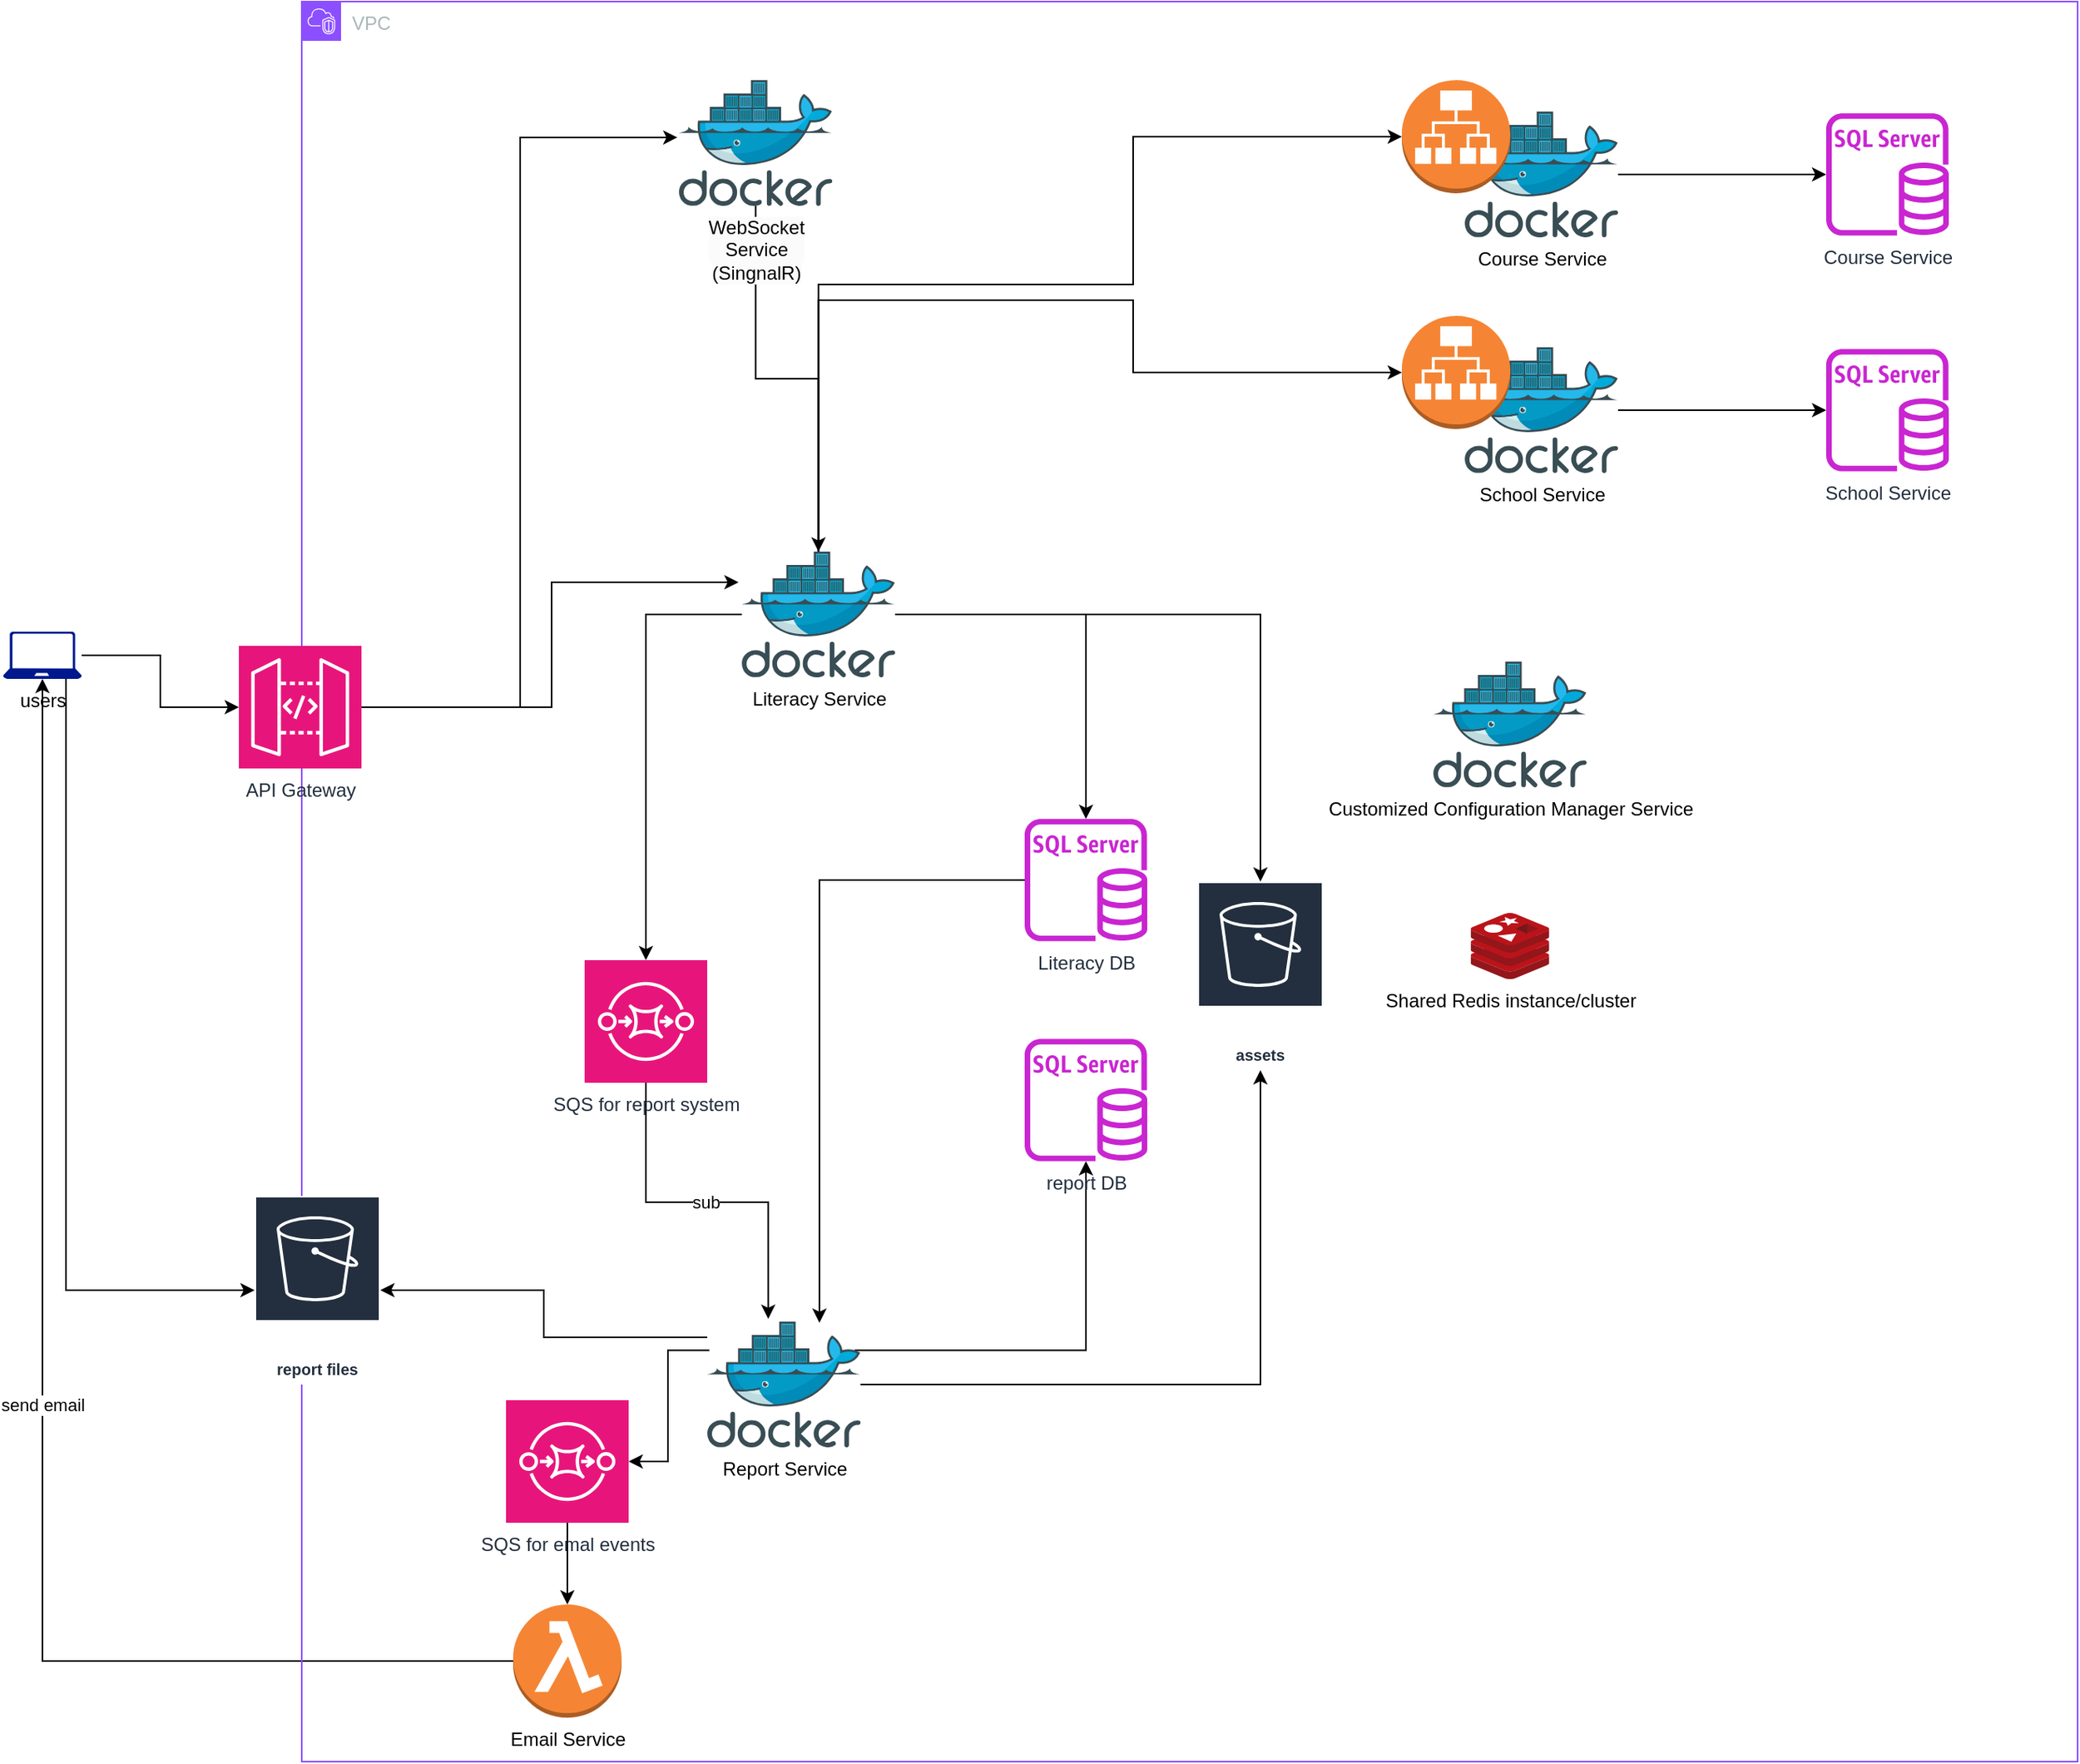 <mxfile version="24.7.17">
  <diagram name="Page-1" id="VLgLon7HGVc0YhQWd_kw">
    <mxGraphModel dx="2220" dy="1068" grid="1" gridSize="10" guides="1" tooltips="1" connect="1" arrows="1" fold="1" page="1" pageScale="1" pageWidth="827" pageHeight="1169" math="0" shadow="0">
      <root>
        <mxCell id="0" />
        <mxCell id="1" parent="0" />
        <mxCell id="OGbt-qXawgQpkkjLwjIS-44" style="edgeStyle=orthogonalEdgeStyle;rounded=0;orthogonalLoop=1;jettySize=auto;html=1;" edge="1" parent="1" source="C9QYniWNFZmsUueq7vX_-8" target="OGbt-qXawgQpkkjLwjIS-42">
          <mxGeometry relative="1" as="geometry">
            <Array as="points">
              <mxPoint x="-80" y="910" />
            </Array>
          </mxGeometry>
        </mxCell>
        <mxCell id="C9QYniWNFZmsUueq7vX_-8" value="users" style="sketch=0;aspect=fixed;pointerEvents=1;shadow=0;dashed=0;html=1;strokeColor=none;labelPosition=center;verticalLabelPosition=bottom;verticalAlign=top;align=center;fillColor=#00188D;shape=mxgraph.azure.laptop" parent="1" vertex="1">
          <mxGeometry x="-120" y="491" width="50" height="30" as="geometry" />
        </mxCell>
        <mxCell id="C9QYniWNFZmsUueq7vX_-10" value="" style="edgeStyle=orthogonalEdgeStyle;rounded=0;orthogonalLoop=1;jettySize=auto;html=1;entryX=0;entryY=0.5;entryDx=0;entryDy=0;entryPerimeter=0;" parent="1" source="C9QYniWNFZmsUueq7vX_-8" target="C9QYniWNFZmsUueq7vX_-9" edge="1">
          <mxGeometry relative="1" as="geometry" />
        </mxCell>
        <mxCell id="C9QYniWNFZmsUueq7vX_-23" value="send email" style="edgeStyle=orthogonalEdgeStyle;rounded=0;orthogonalLoop=1;jettySize=auto;html=1;entryX=0.5;entryY=1;entryDx=0;entryDy=0;entryPerimeter=0;exitX=0;exitY=0.5;exitDx=0;exitDy=0;exitPerimeter=0;" parent="1" source="C9QYniWNFZmsUueq7vX_-50" target="C9QYniWNFZmsUueq7vX_-8" edge="1">
          <mxGeometry relative="1" as="geometry">
            <mxPoint x="270.75" y="1060" as="sourcePoint" />
          </mxGeometry>
        </mxCell>
        <mxCell id="C9QYniWNFZmsUueq7vX_-53" value="VPC" style="points=[[0,0],[0.25,0],[0.5,0],[0.75,0],[1,0],[1,0.25],[1,0.5],[1,0.75],[1,1],[0.75,1],[0.5,1],[0.25,1],[0,1],[0,0.75],[0,0.5],[0,0.25]];outlineConnect=0;gradientColor=none;html=1;whiteSpace=wrap;fontSize=12;fontStyle=0;container=1;pointerEvents=0;collapsible=0;recursiveResize=0;shape=mxgraph.aws4.group;grIcon=mxgraph.aws4.group_vpc2;strokeColor=#8C4FFF;fillColor=none;verticalAlign=top;align=left;spacingLeft=30;fontColor=#AAB7B8;dashed=0;" parent="1" vertex="1">
          <mxGeometry x="70" y="90" width="1130" height="1120" as="geometry" />
        </mxCell>
        <mxCell id="C9QYniWNFZmsUueq7vX_-50" value="Email Service" style="outlineConnect=0;dashed=0;verticalLabelPosition=bottom;verticalAlign=top;align=center;html=1;shape=mxgraph.aws3.lambda_function;fillColor=#F58534;gradientColor=none;" parent="C9QYniWNFZmsUueq7vX_-53" vertex="1">
          <mxGeometry x="134.5" y="1020" width="69" height="72" as="geometry" />
        </mxCell>
        <mxCell id="OGbt-qXawgQpkkjLwjIS-4" style="edgeStyle=orthogonalEdgeStyle;rounded=0;orthogonalLoop=1;jettySize=auto;html=1;exitX=0.962;exitY=0.228;exitDx=0;exitDy=0;exitPerimeter=0;" edge="1" parent="C9QYniWNFZmsUueq7vX_-53" source="OGbt-qXawgQpkkjLwjIS-39" target="C9QYniWNFZmsUueq7vX_-16">
          <mxGeometry relative="1" as="geometry">
            <mxPoint x="364.0" y="850" as="sourcePoint" />
          </mxGeometry>
        </mxCell>
        <mxCell id="OGbt-qXawgQpkkjLwjIS-18" style="edgeStyle=orthogonalEdgeStyle;rounded=0;orthogonalLoop=1;jettySize=auto;html=1;exitX=0.014;exitY=0.228;exitDx=0;exitDy=0;exitPerimeter=0;" edge="1" parent="C9QYniWNFZmsUueq7vX_-53" source="OGbt-qXawgQpkkjLwjIS-39" target="OGbt-qXawgQpkkjLwjIS-10">
          <mxGeometry relative="1" as="geometry">
            <mxPoint x="244" y="850" as="sourcePoint" />
          </mxGeometry>
        </mxCell>
        <mxCell id="OGbt-qXawgQpkkjLwjIS-2" value="sub" style="edgeStyle=orthogonalEdgeStyle;rounded=0;orthogonalLoop=1;jettySize=auto;html=1;entryX=0.398;entryY=-0.022;entryDx=0;entryDy=0;entryPerimeter=0;" edge="1" parent="C9QYniWNFZmsUueq7vX_-53" source="OGbt-qXawgQpkkjLwjIS-1" target="OGbt-qXawgQpkkjLwjIS-39">
          <mxGeometry relative="1" as="geometry">
            <mxPoint x="244" y="835" as="targetPoint" />
          </mxGeometry>
        </mxCell>
        <mxCell id="OGbt-qXawgQpkkjLwjIS-1" value="SQS for report system" style="sketch=0;points=[[0,0,0],[0.25,0,0],[0.5,0,0],[0.75,0,0],[1,0,0],[0,1,0],[0.25,1,0],[0.5,1,0],[0.75,1,0],[1,1,0],[0,0.25,0],[0,0.5,0],[0,0.75,0],[1,0.25,0],[1,0.5,0],[1,0.75,0]];outlineConnect=0;fontColor=#232F3E;fillColor=#E7157B;strokeColor=#ffffff;dashed=0;verticalLabelPosition=bottom;verticalAlign=top;align=center;html=1;fontSize=12;fontStyle=0;aspect=fixed;shape=mxgraph.aws4.resourceIcon;resIcon=mxgraph.aws4.sqs;" vertex="1" parent="C9QYniWNFZmsUueq7vX_-53">
          <mxGeometry x="180" y="610" width="78" height="78" as="geometry" />
        </mxCell>
        <mxCell id="C9QYniWNFZmsUueq7vX_-16" value="report DB" style="sketch=0;outlineConnect=0;fontColor=#232F3E;gradientColor=none;fillColor=#C925D1;strokeColor=none;dashed=0;verticalLabelPosition=bottom;verticalAlign=top;align=center;html=1;fontSize=12;fontStyle=0;aspect=fixed;pointerEvents=1;shape=mxgraph.aws4.rds_sql_server_instance;" parent="C9QYniWNFZmsUueq7vX_-53" vertex="1">
          <mxGeometry x="460" y="660" width="78" height="78" as="geometry" />
        </mxCell>
        <mxCell id="C9QYniWNFZmsUueq7vX_-14" value="Literacy DB" style="sketch=0;outlineConnect=0;fontColor=#232F3E;gradientColor=none;fillColor=#C925D1;strokeColor=none;dashed=0;verticalLabelPosition=bottom;verticalAlign=top;align=center;html=1;fontSize=12;fontStyle=0;aspect=fixed;pointerEvents=1;shape=mxgraph.aws4.rds_sql_server_instance;" parent="C9QYniWNFZmsUueq7vX_-53" vertex="1">
          <mxGeometry x="460" y="520" width="78" height="78" as="geometry" />
        </mxCell>
        <mxCell id="OGbt-qXawgQpkkjLwjIS-10" value="SQS for emal events" style="sketch=0;points=[[0,0,0],[0.25,0,0],[0.5,0,0],[0.75,0,0],[1,0,0],[0,1,0],[0.25,1,0],[0.5,1,0],[0.75,1,0],[1,1,0],[0,0.25,0],[0,0.5,0],[0,0.75,0],[1,0.25,0],[1,0.5,0],[1,0.75,0]];outlineConnect=0;fontColor=#232F3E;fillColor=#E7157B;strokeColor=#ffffff;dashed=0;verticalLabelPosition=bottom;verticalAlign=top;align=center;html=1;fontSize=12;fontStyle=0;aspect=fixed;shape=mxgraph.aws4.resourceIcon;resIcon=mxgraph.aws4.sqs;" vertex="1" parent="C9QYniWNFZmsUueq7vX_-53">
          <mxGeometry x="130" y="890" width="78" height="78" as="geometry" />
        </mxCell>
        <mxCell id="OGbt-qXawgQpkkjLwjIS-15" style="edgeStyle=orthogonalEdgeStyle;rounded=0;orthogonalLoop=1;jettySize=auto;html=1;" edge="1" parent="C9QYniWNFZmsUueq7vX_-53" source="OGbt-qXawgQpkkjLwjIS-11" target="C9QYniWNFZmsUueq7vX_-14">
          <mxGeometry relative="1" as="geometry" />
        </mxCell>
        <mxCell id="OGbt-qXawgQpkkjLwjIS-35" style="edgeStyle=orthogonalEdgeStyle;rounded=0;orthogonalLoop=1;jettySize=auto;html=1;" edge="1" parent="C9QYniWNFZmsUueq7vX_-53" source="OGbt-qXawgQpkkjLwjIS-11" target="OGbt-qXawgQpkkjLwjIS-32">
          <mxGeometry relative="1" as="geometry">
            <Array as="points">
              <mxPoint x="529" y="190" />
              <mxPoint x="529" y="236" />
            </Array>
          </mxGeometry>
        </mxCell>
        <mxCell id="OGbt-qXawgQpkkjLwjIS-37" style="edgeStyle=orthogonalEdgeStyle;rounded=0;orthogonalLoop=1;jettySize=auto;html=1;" edge="1" parent="C9QYniWNFZmsUueq7vX_-53" source="OGbt-qXawgQpkkjLwjIS-11" target="OGbt-qXawgQpkkjLwjIS-36">
          <mxGeometry relative="1" as="geometry" />
        </mxCell>
        <mxCell id="OGbt-qXawgQpkkjLwjIS-11" value="Literacy Service" style="image;sketch=0;aspect=fixed;html=1;points=[];align=center;fontSize=12;image=img/lib/mscae/Docker.svg;" vertex="1" parent="C9QYniWNFZmsUueq7vX_-53">
          <mxGeometry x="280" y="350" width="97.56" height="80" as="geometry" />
        </mxCell>
        <mxCell id="OGbt-qXawgQpkkjLwjIS-17" style="edgeStyle=orthogonalEdgeStyle;rounded=0;orthogonalLoop=1;jettySize=auto;html=1;" edge="1" parent="C9QYniWNFZmsUueq7vX_-53" source="OGbt-qXawgQpkkjLwjIS-12" target="OGbt-qXawgQpkkjLwjIS-11">
          <mxGeometry relative="1" as="geometry" />
        </mxCell>
        <mxCell id="OGbt-qXawgQpkkjLwjIS-12" value="&lt;meta charset=&quot;utf-8&quot;&gt;&lt;div style=&quot;forced-color-adjust: none; color: rgb(0, 0, 0); font-family: Helvetica; font-size: 12px; font-style: normal; font-variant-ligatures: normal; font-variant-caps: normal; font-weight: 400; letter-spacing: normal; orphans: 2; text-align: center; text-indent: 0px; text-transform: none; widows: 2; word-spacing: 0px; -webkit-text-stroke-width: 0px; white-space: normal; background-color: rgb(251, 251, 251); text-decoration-thickness: initial; text-decoration-style: initial; text-decoration-color: initial;&quot;&gt;WebSocket Service&lt;/div&gt;&lt;span style=&quot;color: rgb(0, 0, 0); font-family: Helvetica; font-size: 12px; font-style: normal; font-variant-ligatures: normal; font-variant-caps: normal; font-weight: 400; letter-spacing: normal; orphans: 2; text-align: center; text-indent: 0px; text-transform: none; widows: 2; word-spacing: 0px; -webkit-text-stroke-width: 0px; white-space: normal; background-color: rgb(251, 251, 251); text-decoration-thickness: initial; text-decoration-style: initial; text-decoration-color: initial; display: inline !important; float: none;&quot;&gt;(SingnalR)&lt;/span&gt;" style="image;sketch=0;aspect=fixed;html=1;points=[];align=center;fontSize=12;image=img/lib/mscae/Docker.svg;" vertex="1" parent="C9QYniWNFZmsUueq7vX_-53">
          <mxGeometry x="240" y="50" width="97.57" height="80" as="geometry" />
        </mxCell>
        <mxCell id="OGbt-qXawgQpkkjLwjIS-16" style="edgeStyle=orthogonalEdgeStyle;rounded=0;orthogonalLoop=1;jettySize=auto;html=1;entryX=0.5;entryY=0;entryDx=0;entryDy=0;entryPerimeter=0;" edge="1" parent="C9QYniWNFZmsUueq7vX_-53" source="OGbt-qXawgQpkkjLwjIS-11" target="OGbt-qXawgQpkkjLwjIS-1">
          <mxGeometry relative="1" as="geometry" />
        </mxCell>
        <mxCell id="OGbt-qXawgQpkkjLwjIS-19" style="edgeStyle=orthogonalEdgeStyle;rounded=0;orthogonalLoop=1;jettySize=auto;html=1;entryX=0.5;entryY=0;entryDx=0;entryDy=0;entryPerimeter=0;" edge="1" parent="C9QYniWNFZmsUueq7vX_-53" source="OGbt-qXawgQpkkjLwjIS-10" target="C9QYniWNFZmsUueq7vX_-50">
          <mxGeometry relative="1" as="geometry" />
        </mxCell>
        <mxCell id="OGbt-qXawgQpkkjLwjIS-28" style="edgeStyle=orthogonalEdgeStyle;rounded=0;orthogonalLoop=1;jettySize=auto;html=1;" edge="1" parent="C9QYniWNFZmsUueq7vX_-53" source="OGbt-qXawgQpkkjLwjIS-23" target="OGbt-qXawgQpkkjLwjIS-26">
          <mxGeometry relative="1" as="geometry" />
        </mxCell>
        <mxCell id="OGbt-qXawgQpkkjLwjIS-23" value="Course Service" style="image;sketch=0;aspect=fixed;html=1;points=[];align=center;fontSize=12;image=img/lib/mscae/Docker.svg;" vertex="1" parent="C9QYniWNFZmsUueq7vX_-53">
          <mxGeometry x="740" y="70" width="97.56" height="80" as="geometry" />
        </mxCell>
        <mxCell id="OGbt-qXawgQpkkjLwjIS-30" style="edgeStyle=orthogonalEdgeStyle;rounded=0;orthogonalLoop=1;jettySize=auto;html=1;" edge="1" parent="C9QYniWNFZmsUueq7vX_-53" source="OGbt-qXawgQpkkjLwjIS-24" target="OGbt-qXawgQpkkjLwjIS-27">
          <mxGeometry relative="1" as="geometry" />
        </mxCell>
        <mxCell id="OGbt-qXawgQpkkjLwjIS-24" value="School Service" style="image;sketch=0;aspect=fixed;html=1;points=[];align=center;fontSize=12;image=img/lib/mscae/Docker.svg;" vertex="1" parent="C9QYniWNFZmsUueq7vX_-53">
          <mxGeometry x="740" y="220" width="97.56" height="80" as="geometry" />
        </mxCell>
        <mxCell id="OGbt-qXawgQpkkjLwjIS-26" value="Course Service" style="sketch=0;outlineConnect=0;fontColor=#232F3E;gradientColor=none;fillColor=#C925D1;strokeColor=none;dashed=0;verticalLabelPosition=bottom;verticalAlign=top;align=center;html=1;fontSize=12;fontStyle=0;aspect=fixed;pointerEvents=1;shape=mxgraph.aws4.rds_sql_server_instance;" vertex="1" parent="C9QYniWNFZmsUueq7vX_-53">
          <mxGeometry x="970" y="71" width="78" height="78" as="geometry" />
        </mxCell>
        <mxCell id="OGbt-qXawgQpkkjLwjIS-27" value="School Service" style="sketch=0;outlineConnect=0;fontColor=#232F3E;gradientColor=none;fillColor=#C925D1;strokeColor=none;dashed=0;verticalLabelPosition=bottom;verticalAlign=top;align=center;html=1;fontSize=12;fontStyle=0;aspect=fixed;pointerEvents=1;shape=mxgraph.aws4.rds_sql_server_instance;" vertex="1" parent="C9QYniWNFZmsUueq7vX_-53">
          <mxGeometry x="970" y="221" width="78" height="78" as="geometry" />
        </mxCell>
        <mxCell id="OGbt-qXawgQpkkjLwjIS-31" value="" style="outlineConnect=0;dashed=0;verticalLabelPosition=bottom;verticalAlign=top;align=center;html=1;shape=mxgraph.aws3.application_load_balancer;fillColor=#F58534;gradientColor=none;" vertex="1" parent="C9QYniWNFZmsUueq7vX_-53">
          <mxGeometry x="700" y="50" width="69" height="72" as="geometry" />
        </mxCell>
        <mxCell id="OGbt-qXawgQpkkjLwjIS-32" value="" style="outlineConnect=0;dashed=0;verticalLabelPosition=bottom;verticalAlign=top;align=center;html=1;shape=mxgraph.aws3.application_load_balancer;fillColor=#F58534;gradientColor=none;" vertex="1" parent="C9QYniWNFZmsUueq7vX_-53">
          <mxGeometry x="700" y="200" width="69" height="72" as="geometry" />
        </mxCell>
        <mxCell id="OGbt-qXawgQpkkjLwjIS-34" style="edgeStyle=orthogonalEdgeStyle;rounded=0;orthogonalLoop=1;jettySize=auto;html=1;entryX=0;entryY=0.5;entryDx=0;entryDy=0;entryPerimeter=0;" edge="1" parent="C9QYniWNFZmsUueq7vX_-53" source="OGbt-qXawgQpkkjLwjIS-11" target="OGbt-qXawgQpkkjLwjIS-31">
          <mxGeometry relative="1" as="geometry">
            <Array as="points">
              <mxPoint x="529" y="180" />
              <mxPoint x="529" y="86" />
            </Array>
          </mxGeometry>
        </mxCell>
        <mxCell id="OGbt-qXawgQpkkjLwjIS-36" value="assets" style="sketch=0;outlineConnect=0;fontColor=#232F3E;gradientColor=none;strokeColor=#ffffff;fillColor=#232F3E;dashed=0;verticalLabelPosition=middle;verticalAlign=bottom;align=center;html=1;whiteSpace=wrap;fontSize=10;fontStyle=1;spacing=3;shape=mxgraph.aws4.productIcon;prIcon=mxgraph.aws4.s3;" vertex="1" parent="C9QYniWNFZmsUueq7vX_-53">
          <mxGeometry x="570" y="560" width="80" height="120" as="geometry" />
        </mxCell>
        <mxCell id="OGbt-qXawgQpkkjLwjIS-40" style="edgeStyle=orthogonalEdgeStyle;rounded=0;orthogonalLoop=1;jettySize=auto;html=1;" edge="1" parent="C9QYniWNFZmsUueq7vX_-53" source="OGbt-qXawgQpkkjLwjIS-39" target="OGbt-qXawgQpkkjLwjIS-36">
          <mxGeometry relative="1" as="geometry" />
        </mxCell>
        <mxCell id="OGbt-qXawgQpkkjLwjIS-39" value="Report Service" style="image;sketch=0;aspect=fixed;html=1;points=[];align=center;fontSize=12;image=img/lib/mscae/Docker.svg;" vertex="1" parent="C9QYniWNFZmsUueq7vX_-53">
          <mxGeometry x="258" y="840" width="97.56" height="80" as="geometry" />
        </mxCell>
        <mxCell id="OGbt-qXawgQpkkjLwjIS-41" style="edgeStyle=orthogonalEdgeStyle;rounded=0;orthogonalLoop=1;jettySize=auto;html=1;entryX=0.732;entryY=0.009;entryDx=0;entryDy=0;entryPerimeter=0;" edge="1" parent="C9QYniWNFZmsUueq7vX_-53" source="C9QYniWNFZmsUueq7vX_-14" target="OGbt-qXawgQpkkjLwjIS-39">
          <mxGeometry relative="1" as="geometry" />
        </mxCell>
        <mxCell id="OGbt-qXawgQpkkjLwjIS-45" value="Customized Configuration Manager Service" style="image;sketch=0;aspect=fixed;html=1;points=[];align=center;fontSize=12;image=img/lib/mscae/Docker.svg;" vertex="1" parent="C9QYniWNFZmsUueq7vX_-53">
          <mxGeometry x="720" y="420" width="97.56" height="80" as="geometry" />
        </mxCell>
        <mxCell id="OGbt-qXawgQpkkjLwjIS-46" value="Shared Redis instance/cluster" style="image;sketch=0;aspect=fixed;html=1;points=[];align=center;fontSize=12;image=img/lib/mscae/Cache_Redis_Product.svg;" vertex="1" parent="C9QYniWNFZmsUueq7vX_-53">
          <mxGeometry x="743.78" y="580" width="50" height="42" as="geometry" />
        </mxCell>
        <mxCell id="C9QYniWNFZmsUueq7vX_-9" value="API Gateway" style="sketch=0;points=[[0,0,0],[0.25,0,0],[0.5,0,0],[0.75,0,0],[1,0,0],[0,1,0],[0.25,1,0],[0.5,1,0],[0.75,1,0],[1,1,0],[0,0.25,0],[0,0.5,0],[0,0.75,0],[1,0.25,0],[1,0.5,0],[1,0.75,0]];outlineConnect=0;fontColor=#232F3E;fillColor=#E7157B;strokeColor=#ffffff;dashed=0;verticalLabelPosition=bottom;verticalAlign=top;align=center;html=1;fontSize=12;fontStyle=0;aspect=fixed;shape=mxgraph.aws4.resourceIcon;resIcon=mxgraph.aws4.api_gateway;" parent="1" vertex="1">
          <mxGeometry x="30" y="500" width="78" height="78" as="geometry" />
        </mxCell>
        <mxCell id="OGbt-qXawgQpkkjLwjIS-9" style="edgeStyle=orthogonalEdgeStyle;rounded=0;orthogonalLoop=1;jettySize=auto;html=1;entryX=-0.01;entryY=0.456;entryDx=0;entryDy=0;entryPerimeter=0;" edge="1" parent="1" source="C9QYniWNFZmsUueq7vX_-9" target="OGbt-qXawgQpkkjLwjIS-12">
          <mxGeometry relative="1" as="geometry">
            <mxPoint x="294" y="160" as="targetPoint" />
          </mxGeometry>
        </mxCell>
        <mxCell id="C9QYniWNFZmsUueq7vX_-12" style="edgeStyle=orthogonalEdgeStyle;rounded=0;orthogonalLoop=1;jettySize=auto;html=1;entryX=-0.021;entryY=0.244;entryDx=0;entryDy=0;entryPerimeter=0;" parent="1" source="C9QYniWNFZmsUueq7vX_-9" target="OGbt-qXawgQpkkjLwjIS-11" edge="1">
          <mxGeometry relative="1" as="geometry">
            <mxPoint x="294" y="286" as="targetPoint" />
          </mxGeometry>
        </mxCell>
        <mxCell id="OGbt-qXawgQpkkjLwjIS-42" value="report files" style="sketch=0;outlineConnect=0;fontColor=#232F3E;gradientColor=none;strokeColor=#ffffff;fillColor=#232F3E;dashed=0;verticalLabelPosition=middle;verticalAlign=bottom;align=center;html=1;whiteSpace=wrap;fontSize=10;fontStyle=1;spacing=3;shape=mxgraph.aws4.productIcon;prIcon=mxgraph.aws4.s3;" vertex="1" parent="1">
          <mxGeometry x="40" y="850" width="80" height="120" as="geometry" />
        </mxCell>
        <mxCell id="OGbt-qXawgQpkkjLwjIS-43" style="edgeStyle=orthogonalEdgeStyle;rounded=0;orthogonalLoop=1;jettySize=auto;html=1;" edge="1" parent="1" source="OGbt-qXawgQpkkjLwjIS-39" target="OGbt-qXawgQpkkjLwjIS-42">
          <mxGeometry relative="1" as="geometry">
            <Array as="points">
              <mxPoint x="224" y="940" />
              <mxPoint x="224" y="910" />
            </Array>
          </mxGeometry>
        </mxCell>
      </root>
    </mxGraphModel>
  </diagram>
</mxfile>
